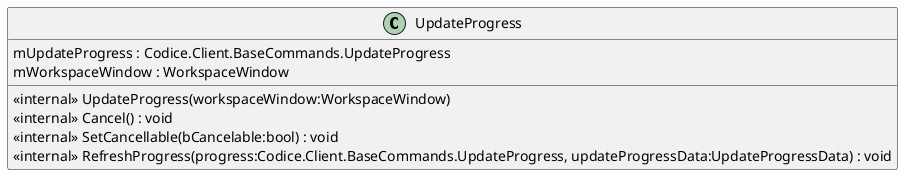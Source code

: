 @startuml
class UpdateProgress {
    <<internal>> UpdateProgress(workspaceWindow:WorkspaceWindow)
    <<internal>> Cancel() : void
    <<internal>> SetCancellable(bCancelable:bool) : void
    <<internal>> RefreshProgress(progress:Codice.Client.BaseCommands.UpdateProgress, updateProgressData:UpdateProgressData) : void
    mUpdateProgress : Codice.Client.BaseCommands.UpdateProgress
    mWorkspaceWindow : WorkspaceWindow
}
@enduml
